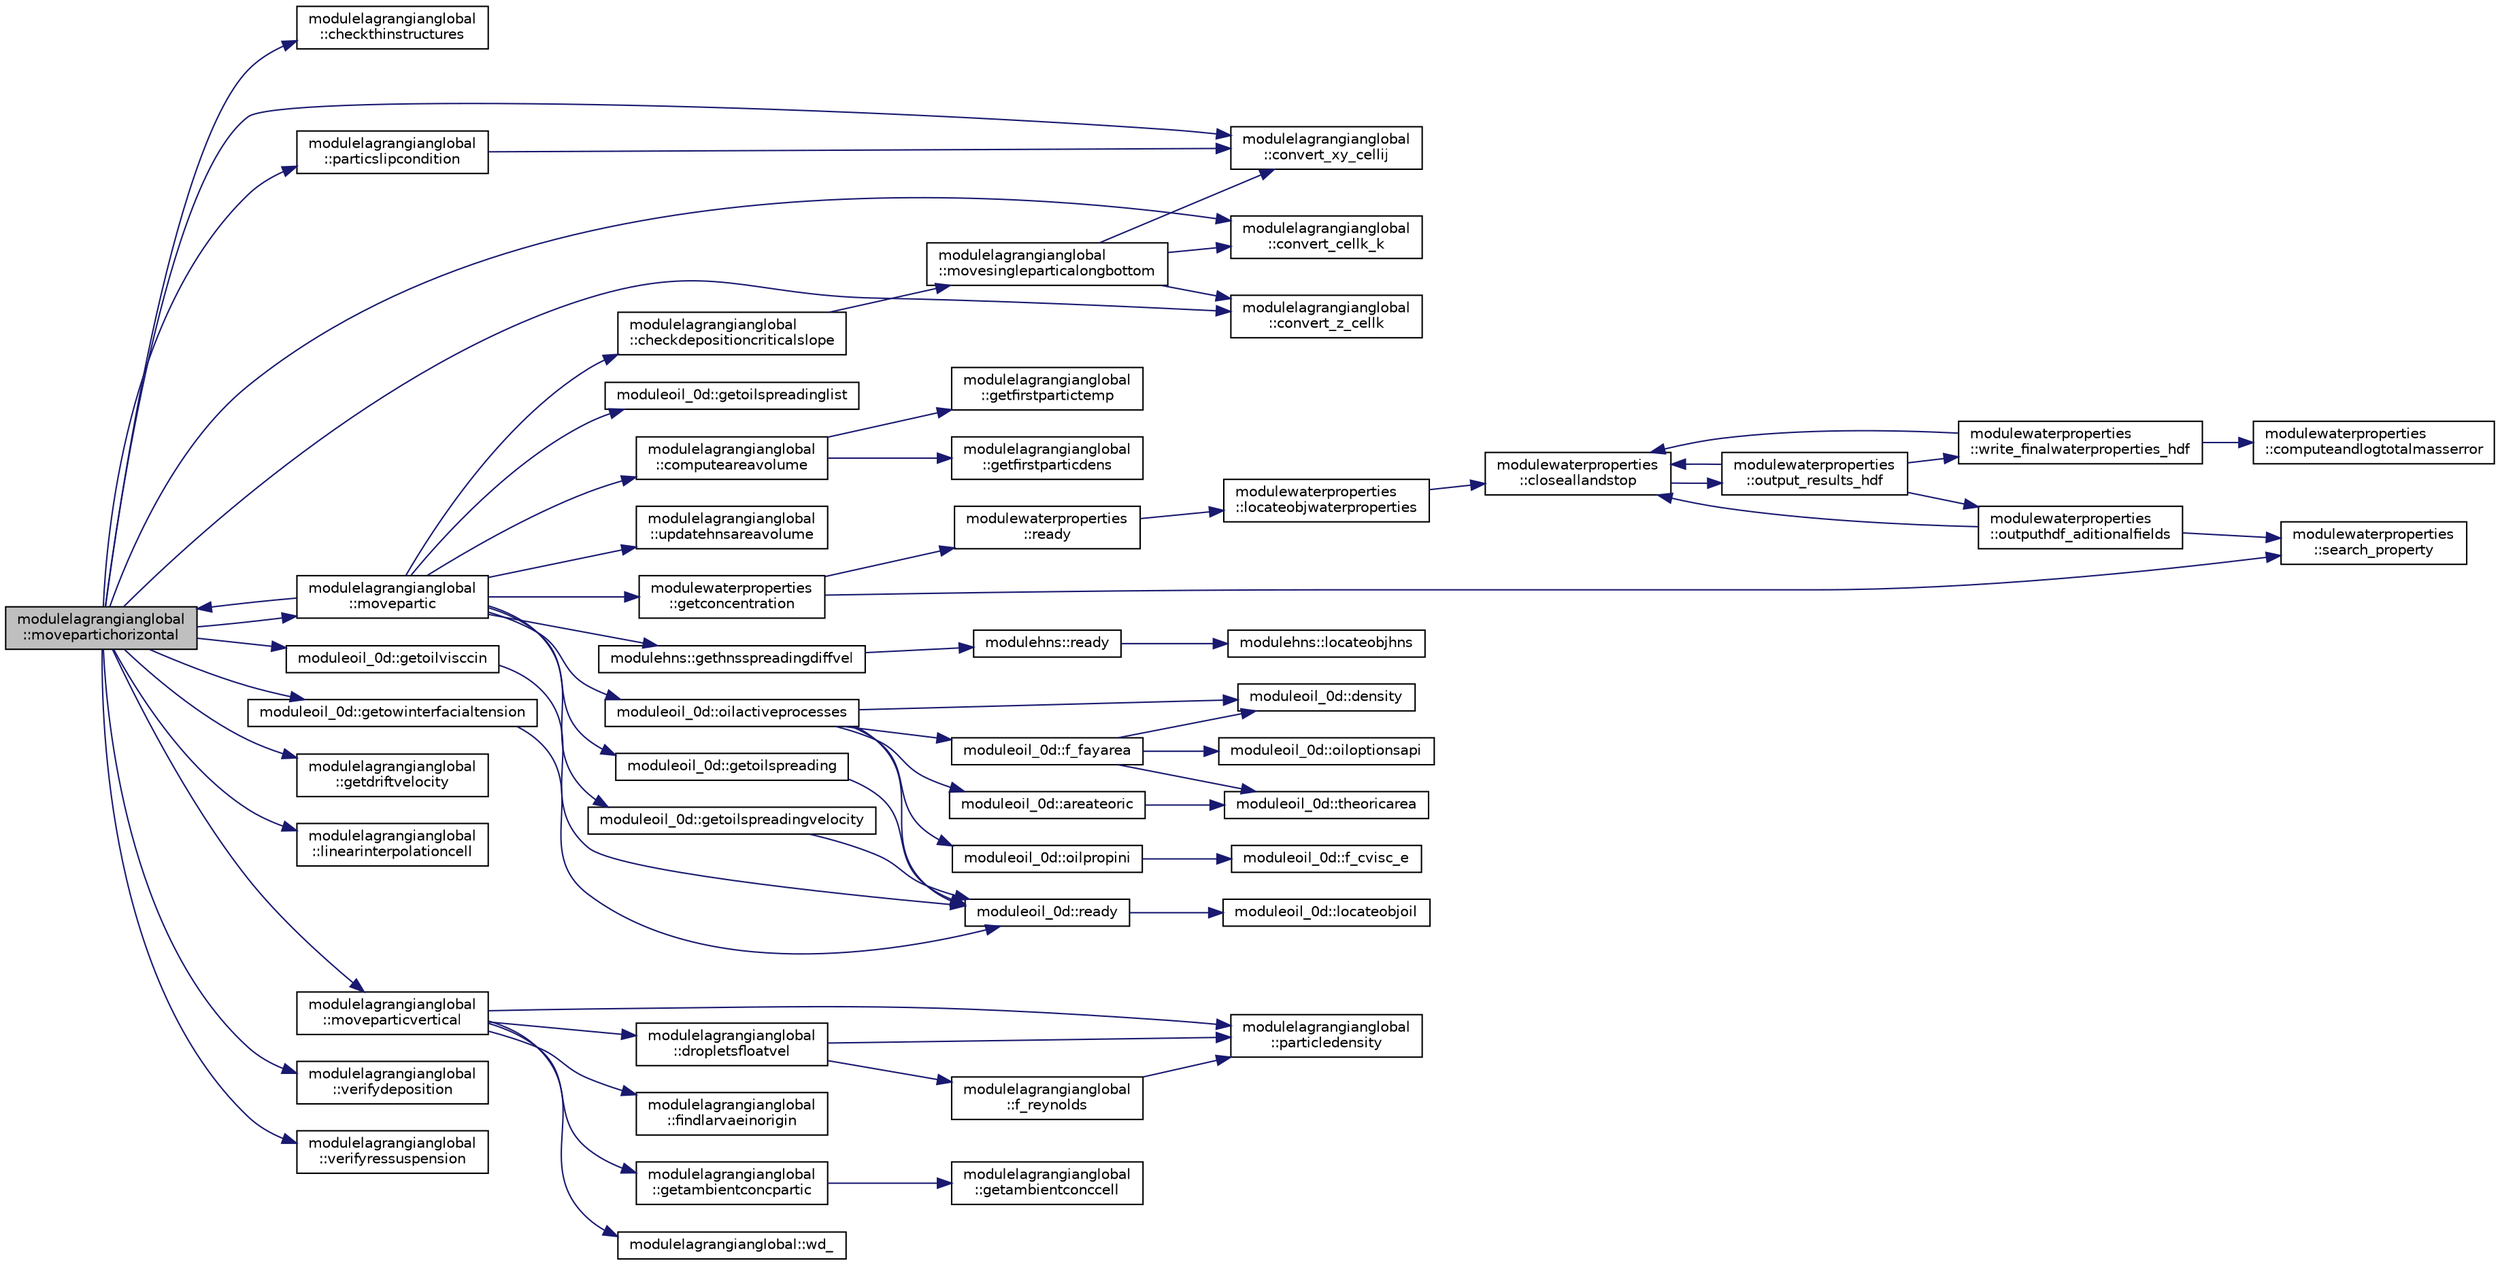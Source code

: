 digraph "modulelagrangianglobal::movepartichorizontal"
{
 // LATEX_PDF_SIZE
  edge [fontname="Helvetica",fontsize="10",labelfontname="Helvetica",labelfontsize="10"];
  node [fontname="Helvetica",fontsize="10",shape=record];
  rankdir="LR";
  Node1 [label="modulelagrangianglobal\l::movepartichorizontal",height=0.2,width=0.4,color="black", fillcolor="grey75", style="filled", fontcolor="black",tooltip=" "];
  Node1 -> Node2 [color="midnightblue",fontsize="10",style="solid"];
  Node2 [label="modulelagrangianglobal\l::checkthinstructures",height=0.2,width=0.4,color="black", fillcolor="white", style="filled",URL="$namespacemodulelagrangianglobal.html#a48ae2541ace36a54cdc28eebb4617d29",tooltip=" "];
  Node1 -> Node3 [color="midnightblue",fontsize="10",style="solid"];
  Node3 [label="modulelagrangianglobal\l::convert_cellk_k",height=0.2,width=0.4,color="black", fillcolor="white", style="filled",URL="$namespacemodulelagrangianglobal.html#a75785d33db5dded34e1de495fe447eac",tooltip=" "];
  Node1 -> Node4 [color="midnightblue",fontsize="10",style="solid"];
  Node4 [label="modulelagrangianglobal\l::convert_xy_cellij",height=0.2,width=0.4,color="black", fillcolor="white", style="filled",URL="$namespacemodulelagrangianglobal.html#a713100b692a8ced1a6b27a0a1baa4039",tooltip=" "];
  Node1 -> Node5 [color="midnightblue",fontsize="10",style="solid"];
  Node5 [label="modulelagrangianglobal\l::convert_z_cellk",height=0.2,width=0.4,color="black", fillcolor="white", style="filled",URL="$namespacemodulelagrangianglobal.html#a619a331b54dcc8d330ab6dd05b4eae56",tooltip=" "];
  Node1 -> Node6 [color="midnightblue",fontsize="10",style="solid"];
  Node6 [label="modulelagrangianglobal\l::getdriftvelocity",height=0.2,width=0.4,color="black", fillcolor="white", style="filled",URL="$namespacemodulelagrangianglobal.html#a51b510de4fae6141e3b324bc961177d9",tooltip=" "];
  Node1 -> Node7 [color="midnightblue",fontsize="10",style="solid"];
  Node7 [label="moduleoil_0d::getoilvisccin",height=0.2,width=0.4,color="black", fillcolor="white", style="filled",URL="$namespacemoduleoil__0d.html#a6049ae3704910b8c95b19beb79419be6",tooltip=" "];
  Node7 -> Node8 [color="midnightblue",fontsize="10",style="solid"];
  Node8 [label="moduleoil_0d::ready",height=0.2,width=0.4,color="black", fillcolor="white", style="filled",URL="$namespacemoduleoil__0d.html#a5cfb3f6c158c2f89ed12f50f11b66786",tooltip=" "];
  Node8 -> Node9 [color="midnightblue",fontsize="10",style="solid"];
  Node9 [label="moduleoil_0d::locateobjoil",height=0.2,width=0.4,color="black", fillcolor="white", style="filled",URL="$namespacemoduleoil__0d.html#a9c7229be13ce2cc83e0f461b6355f4fa",tooltip=" "];
  Node1 -> Node10 [color="midnightblue",fontsize="10",style="solid"];
  Node10 [label="moduleoil_0d::getowinterfacialtension",height=0.2,width=0.4,color="black", fillcolor="white", style="filled",URL="$namespacemoduleoil__0d.html#a07a5b422ec6e58c220beb82777c68f30",tooltip=" "];
  Node10 -> Node8 [color="midnightblue",fontsize="10",style="solid"];
  Node1 -> Node11 [color="midnightblue",fontsize="10",style="solid"];
  Node11 [label="modulelagrangianglobal\l::linearinterpolationcell",height=0.2,width=0.4,color="black", fillcolor="white", style="filled",URL="$namespacemodulelagrangianglobal.html#afc0385f12024ec97420d6c4850cd5ae3",tooltip=" "];
  Node1 -> Node12 [color="midnightblue",fontsize="10",style="solid"];
  Node12 [label="modulelagrangianglobal\l::movepartic",height=0.2,width=0.4,color="black", fillcolor="white", style="filled",URL="$namespacemodulelagrangianglobal.html#a82279a8ab7ce219fe5a1bfff091e611f",tooltip=" "];
  Node12 -> Node13 [color="midnightblue",fontsize="10",style="solid"];
  Node13 [label="modulelagrangianglobal\l::checkdepositioncriticalslope",height=0.2,width=0.4,color="black", fillcolor="white", style="filled",URL="$namespacemodulelagrangianglobal.html#a4e5213b9661ae1390e3d12edef9f81c7",tooltip=" "];
  Node13 -> Node14 [color="midnightblue",fontsize="10",style="solid"];
  Node14 [label="modulelagrangianglobal\l::movesingleparticalongbottom",height=0.2,width=0.4,color="black", fillcolor="white", style="filled",URL="$namespacemodulelagrangianglobal.html#a1209586e09bd0fefa36447860795c34e",tooltip=" "];
  Node14 -> Node3 [color="midnightblue",fontsize="10",style="solid"];
  Node14 -> Node4 [color="midnightblue",fontsize="10",style="solid"];
  Node14 -> Node5 [color="midnightblue",fontsize="10",style="solid"];
  Node12 -> Node15 [color="midnightblue",fontsize="10",style="solid"];
  Node15 [label="modulelagrangianglobal\l::computeareavolume",height=0.2,width=0.4,color="black", fillcolor="white", style="filled",URL="$namespacemodulelagrangianglobal.html#ad6190c60927cd9e871e45fcfd4fc5dd2",tooltip=" "];
  Node15 -> Node16 [color="midnightblue",fontsize="10",style="solid"];
  Node16 [label="modulelagrangianglobal\l::getfirstparticdens",height=0.2,width=0.4,color="black", fillcolor="white", style="filled",URL="$namespacemodulelagrangianglobal.html#a419bd4bef813f469c2fc04f9e386890e",tooltip=" "];
  Node15 -> Node17 [color="midnightblue",fontsize="10",style="solid"];
  Node17 [label="modulelagrangianglobal\l::getfirstpartictemp",height=0.2,width=0.4,color="black", fillcolor="white", style="filled",URL="$namespacemodulelagrangianglobal.html#a19c897c8ad7d0daf71fbab9514077b55",tooltip=" "];
  Node12 -> Node18 [color="midnightblue",fontsize="10",style="solid"];
  Node18 [label="modulewaterproperties\l::getconcentration",height=0.2,width=0.4,color="black", fillcolor="white", style="filled",URL="$namespacemodulewaterproperties.html#a45cbba90a6054db2070c49281da1ef56",tooltip=" "];
  Node18 -> Node19 [color="midnightblue",fontsize="10",style="solid"];
  Node19 [label="modulewaterproperties\l::ready",height=0.2,width=0.4,color="black", fillcolor="white", style="filled",URL="$namespacemodulewaterproperties.html#ad54774dedce486739249cb10b4de21e2",tooltip=" "];
  Node19 -> Node20 [color="midnightblue",fontsize="10",style="solid"];
  Node20 [label="modulewaterproperties\l::locateobjwaterproperties",height=0.2,width=0.4,color="black", fillcolor="white", style="filled",URL="$namespacemodulewaterproperties.html#ae4516d6c7f3687b0293515314b0ade90",tooltip=" "];
  Node20 -> Node21 [color="midnightblue",fontsize="10",style="solid"];
  Node21 [label="modulewaterproperties\l::closeallandstop",height=0.2,width=0.4,color="black", fillcolor="white", style="filled",URL="$namespacemodulewaterproperties.html#a5bb74dfe4637836633ca6817a4a72758",tooltip=" "];
  Node21 -> Node22 [color="midnightblue",fontsize="10",style="solid"];
  Node22 [label="modulewaterproperties\l::output_results_hdf",height=0.2,width=0.4,color="black", fillcolor="white", style="filled",URL="$namespacemodulewaterproperties.html#a78143a2ee73e78a6441a03852a7b9f9a",tooltip=" "];
  Node22 -> Node21 [color="midnightblue",fontsize="10",style="solid"];
  Node22 -> Node23 [color="midnightblue",fontsize="10",style="solid"];
  Node23 [label="modulewaterproperties\l::outputhdf_aditionalfields",height=0.2,width=0.4,color="black", fillcolor="white", style="filled",URL="$namespacemodulewaterproperties.html#a0e590dc368b505cd9ea918d724d3eee3",tooltip=" "];
  Node23 -> Node21 [color="midnightblue",fontsize="10",style="solid"];
  Node23 -> Node24 [color="midnightblue",fontsize="10",style="solid"];
  Node24 [label="modulewaterproperties\l::search_property",height=0.2,width=0.4,color="black", fillcolor="white", style="filled",URL="$namespacemodulewaterproperties.html#ae6b7d758da27fb15faee52b3ed14029d",tooltip=" "];
  Node22 -> Node25 [color="midnightblue",fontsize="10",style="solid"];
  Node25 [label="modulewaterproperties\l::write_finalwaterproperties_hdf",height=0.2,width=0.4,color="black", fillcolor="white", style="filled",URL="$namespacemodulewaterproperties.html#a2893cea8ca427b1290aeb65593659aa0",tooltip=" "];
  Node25 -> Node21 [color="midnightblue",fontsize="10",style="solid"];
  Node25 -> Node26 [color="midnightblue",fontsize="10",style="solid"];
  Node26 [label="modulewaterproperties\l::computeandlogtotalmasserror",height=0.2,width=0.4,color="black", fillcolor="white", style="filled",URL="$namespacemodulewaterproperties.html#af1b9165b0e72747e4478868c7e5eff00",tooltip=" "];
  Node18 -> Node24 [color="midnightblue",fontsize="10",style="solid"];
  Node12 -> Node27 [color="midnightblue",fontsize="10",style="solid"];
  Node27 [label="modulehns::gethnsspreadingdiffvel",height=0.2,width=0.4,color="black", fillcolor="white", style="filled",URL="$namespacemodulehns.html#a13a7fa3be67224e60db06a75d7f0dea7",tooltip=" "];
  Node27 -> Node28 [color="midnightblue",fontsize="10",style="solid"];
  Node28 [label="modulehns::ready",height=0.2,width=0.4,color="black", fillcolor="white", style="filled",URL="$namespacemodulehns.html#a1b4bda03d346568b51278fca35b05366",tooltip=" "];
  Node28 -> Node29 [color="midnightblue",fontsize="10",style="solid"];
  Node29 [label="modulehns::locateobjhns",height=0.2,width=0.4,color="black", fillcolor="white", style="filled",URL="$namespacemodulehns.html#aff869b6b5dffbe4b2d00b777a1c0455d",tooltip=" "];
  Node12 -> Node30 [color="midnightblue",fontsize="10",style="solid"];
  Node30 [label="moduleoil_0d::getoilspreading",height=0.2,width=0.4,color="black", fillcolor="white", style="filled",URL="$namespacemoduleoil__0d.html#af99e71581dc3e88eb79bbabd1712077d",tooltip=" "];
  Node30 -> Node8 [color="midnightblue",fontsize="10",style="solid"];
  Node12 -> Node31 [color="midnightblue",fontsize="10",style="solid"];
  Node31 [label="moduleoil_0d::getoilspreadinglist",height=0.2,width=0.4,color="black", fillcolor="white", style="filled",URL="$namespacemoduleoil__0d.html#af81162169a4b962122c4de881bf62957",tooltip=" "];
  Node12 -> Node32 [color="midnightblue",fontsize="10",style="solid"];
  Node32 [label="moduleoil_0d::getoilspreadingvelocity",height=0.2,width=0.4,color="black", fillcolor="white", style="filled",URL="$namespacemoduleoil__0d.html#a2eecd31ffeaa8edcf98841c8c93d7fb2",tooltip=" "];
  Node32 -> Node8 [color="midnightblue",fontsize="10",style="solid"];
  Node12 -> Node1 [color="midnightblue",fontsize="10",style="solid"];
  Node12 -> Node33 [color="midnightblue",fontsize="10",style="solid"];
  Node33 [label="moduleoil_0d::oilactiveprocesses",height=0.2,width=0.4,color="black", fillcolor="white", style="filled",URL="$namespacemoduleoil__0d.html#a555da7465f065b530285f2a3661690f9",tooltip=" "];
  Node33 -> Node34 [color="midnightblue",fontsize="10",style="solid"];
  Node34 [label="moduleoil_0d::areateoric",height=0.2,width=0.4,color="black", fillcolor="white", style="filled",URL="$namespacemoduleoil__0d.html#ae124c13fd1eb9319a89b0b5eb325d0be",tooltip=" "];
  Node34 -> Node35 [color="midnightblue",fontsize="10",style="solid"];
  Node35 [label="moduleoil_0d::theoricarea",height=0.2,width=0.4,color="black", fillcolor="white", style="filled",URL="$namespacemoduleoil__0d.html#a45de73afad09d7f9580070bd1ef770e5",tooltip=" "];
  Node33 -> Node36 [color="midnightblue",fontsize="10",style="solid"];
  Node36 [label="moduleoil_0d::density",height=0.2,width=0.4,color="black", fillcolor="white", style="filled",URL="$namespacemoduleoil__0d.html#a365dbbed79663b6925c5964691b6fae2",tooltip=" "];
  Node33 -> Node37 [color="midnightblue",fontsize="10",style="solid"];
  Node37 [label="moduleoil_0d::f_fayarea",height=0.2,width=0.4,color="black", fillcolor="white", style="filled",URL="$namespacemoduleoil__0d.html#a4e51cfec6aa7ab1925d6fe26889918be",tooltip=" "];
  Node37 -> Node36 [color="midnightblue",fontsize="10",style="solid"];
  Node37 -> Node38 [color="midnightblue",fontsize="10",style="solid"];
  Node38 [label="moduleoil_0d::oiloptionsapi",height=0.2,width=0.4,color="black", fillcolor="white", style="filled",URL="$namespacemoduleoil__0d.html#aee1786140ad8f5a32f57df0b719d830b",tooltip=" "];
  Node37 -> Node35 [color="midnightblue",fontsize="10",style="solid"];
  Node33 -> Node39 [color="midnightblue",fontsize="10",style="solid"];
  Node39 [label="moduleoil_0d::oilpropini",height=0.2,width=0.4,color="black", fillcolor="white", style="filled",URL="$namespacemoduleoil__0d.html#a09a236d3f574c98899645e4bed0ef095",tooltip=" "];
  Node39 -> Node40 [color="midnightblue",fontsize="10",style="solid"];
  Node40 [label="moduleoil_0d::f_cvisc_e",height=0.2,width=0.4,color="black", fillcolor="white", style="filled",URL="$namespacemoduleoil__0d.html#aa41484e186e3a6c29ae4d6e5b3bbdc1e",tooltip=" "];
  Node33 -> Node8 [color="midnightblue",fontsize="10",style="solid"];
  Node12 -> Node41 [color="midnightblue",fontsize="10",style="solid"];
  Node41 [label="modulelagrangianglobal\l::updatehnsareavolume",height=0.2,width=0.4,color="black", fillcolor="white", style="filled",URL="$namespacemodulelagrangianglobal.html#a4efc172cbdf3206e44a5ff0f788c26e1",tooltip=" "];
  Node1 -> Node42 [color="midnightblue",fontsize="10",style="solid"];
  Node42 [label="modulelagrangianglobal\l::moveparticvertical",height=0.2,width=0.4,color="black", fillcolor="white", style="filled",URL="$namespacemodulelagrangianglobal.html#abff124f5f5744390bce7f4e2ca7b33a4",tooltip=" "];
  Node42 -> Node43 [color="midnightblue",fontsize="10",style="solid"];
  Node43 [label="modulelagrangianglobal\l::dropletsfloatvel",height=0.2,width=0.4,color="black", fillcolor="white", style="filled",URL="$namespacemodulelagrangianglobal.html#a2080e5fc3db1ae9253fe08012623e1bf",tooltip=" "];
  Node43 -> Node44 [color="midnightblue",fontsize="10",style="solid"];
  Node44 [label="modulelagrangianglobal\l::f_reynolds",height=0.2,width=0.4,color="black", fillcolor="white", style="filled",URL="$namespacemodulelagrangianglobal.html#abb6d8c7acaf1915a70609c5d8763d229",tooltip=" "];
  Node44 -> Node45 [color="midnightblue",fontsize="10",style="solid"];
  Node45 [label="modulelagrangianglobal\l::particledensity",height=0.2,width=0.4,color="black", fillcolor="white", style="filled",URL="$namespacemodulelagrangianglobal.html#ab8679a80515beaf8591834517dac26d2",tooltip=" "];
  Node43 -> Node45 [color="midnightblue",fontsize="10",style="solid"];
  Node42 -> Node46 [color="midnightblue",fontsize="10",style="solid"];
  Node46 [label="modulelagrangianglobal\l::findlarvaeinorigin",height=0.2,width=0.4,color="black", fillcolor="white", style="filled",URL="$namespacemodulelagrangianglobal.html#a0358a516f0009b4fbeb3513332511d63",tooltip=" "];
  Node42 -> Node47 [color="midnightblue",fontsize="10",style="solid"];
  Node47 [label="modulelagrangianglobal\l::getambientconcpartic",height=0.2,width=0.4,color="black", fillcolor="white", style="filled",URL="$namespacemodulelagrangianglobal.html#a48f3a78b845b645d04afad9baa94ac01",tooltip=" "];
  Node47 -> Node48 [color="midnightblue",fontsize="10",style="solid"];
  Node48 [label="modulelagrangianglobal\l::getambientconccell",height=0.2,width=0.4,color="black", fillcolor="white", style="filled",URL="$namespacemodulelagrangianglobal.html#a21c98c8cc24ebb92a5b8821af08be797",tooltip=" "];
  Node42 -> Node45 [color="midnightblue",fontsize="10",style="solid"];
  Node42 -> Node49 [color="midnightblue",fontsize="10",style="solid"];
  Node49 [label="modulelagrangianglobal::wd_",height=0.2,width=0.4,color="black", fillcolor="white", style="filled",URL="$namespacemodulelagrangianglobal.html#a89664f3ed8eeda5bbe36dc80afc53a89",tooltip=" "];
  Node1 -> Node50 [color="midnightblue",fontsize="10",style="solid"];
  Node50 [label="modulelagrangianglobal\l::particslipcondition",height=0.2,width=0.4,color="black", fillcolor="white", style="filled",URL="$namespacemodulelagrangianglobal.html#a59c3bacd80d2e9730bbf1bae5ae46304",tooltip=" "];
  Node50 -> Node4 [color="midnightblue",fontsize="10",style="solid"];
  Node1 -> Node51 [color="midnightblue",fontsize="10",style="solid"];
  Node51 [label="modulelagrangianglobal\l::verifydeposition",height=0.2,width=0.4,color="black", fillcolor="white", style="filled",URL="$namespacemodulelagrangianglobal.html#ac2e61e57ce9a9bd0aef7e60998c77a7b",tooltip=" "];
  Node1 -> Node52 [color="midnightblue",fontsize="10",style="solid"];
  Node52 [label="modulelagrangianglobal\l::verifyressuspension",height=0.2,width=0.4,color="black", fillcolor="white", style="filled",URL="$namespacemodulelagrangianglobal.html#a80a07c5a513340d8b9daa30e86d245a5",tooltip=" "];
}
